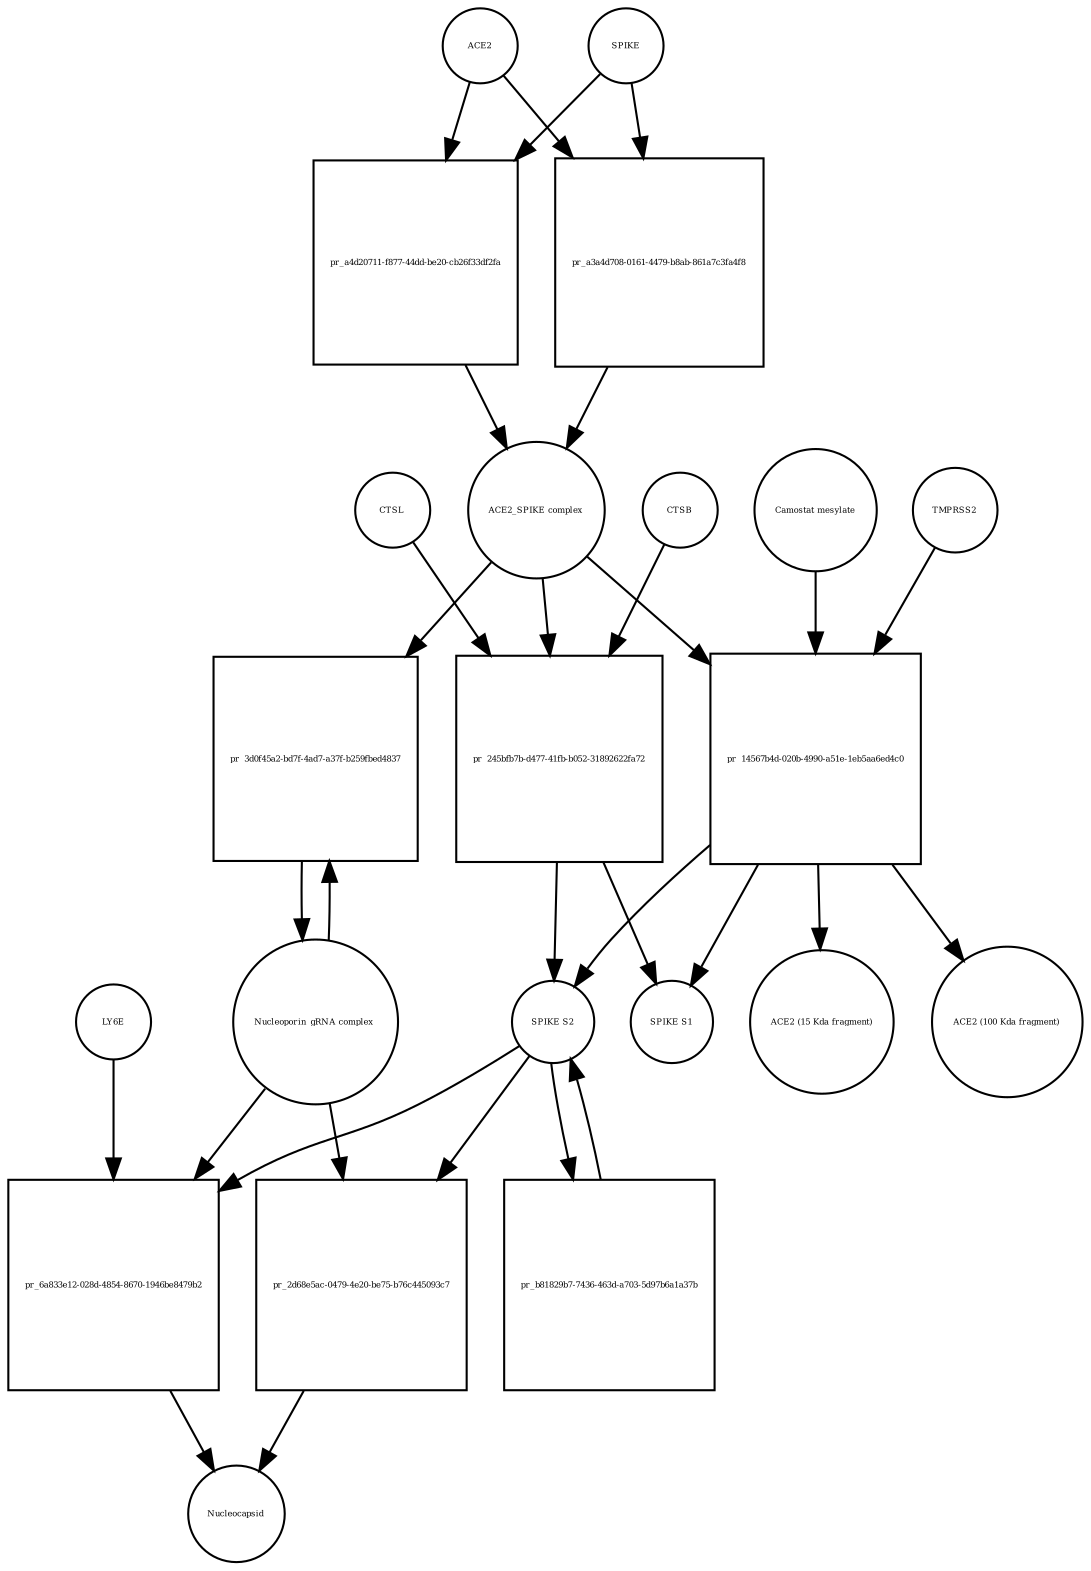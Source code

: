 strict digraph  {
ACE2 [annotation="", bipartite=0, cls=macromolecule, fontsize=4, label=ACE2, shape=circle];
"pr_a4d20711-f877-44dd-be20-cb26f33df2fa" [annotation="", bipartite=1, cls=process, fontsize=4, label="pr_a4d20711-f877-44dd-be20-cb26f33df2fa", shape=square];
"ACE2_SPIKE complex" [annotation="", bipartite=0, cls=complex, fontsize=4, label="ACE2_SPIKE complex", shape=circle];
SPIKE [annotation="", bipartite=0, cls="macromolecule multimer", fontsize=4, label=SPIKE, shape=circle];
"Nucleoporin_gRNA complex " [annotation="", bipartite=0, cls=complex, fontsize=4, label="Nucleoporin_gRNA complex ", shape=circle];
"pr_3d0f45a2-bd7f-4ad7-a37f-b259fbed4837" [annotation="", bipartite=1, cls=process, fontsize=4, label="pr_3d0f45a2-bd7f-4ad7-a37f-b259fbed4837", shape=square];
"pr_245bfb7b-d477-41fb-b052-31892622fa72" [annotation="", bipartite=1, cls=process, fontsize=4, label="pr_245bfb7b-d477-41fb-b052-31892622fa72", shape=square];
"SPIKE S2" [annotation="", bipartite=0, cls=macromolecule, fontsize=4, label="SPIKE S2", shape=circle];
CTSB [annotation="", bipartite=0, cls=macromolecule, fontsize=4, label=CTSB, shape=circle];
CTSL [annotation="", bipartite=0, cls=macromolecule, fontsize=4, label=CTSL, shape=circle];
"SPIKE S1" [annotation="", bipartite=0, cls=macromolecule, fontsize=4, label="SPIKE S1", shape=circle];
"pr_14567b4d-020b-4990-a51e-1eb5aa6ed4c0" [annotation="", bipartite=1, cls=process, fontsize=4, label="pr_14567b4d-020b-4990-a51e-1eb5aa6ed4c0", shape=square];
TMPRSS2 [annotation="", bipartite=0, cls=macromolecule, fontsize=4, label=TMPRSS2, shape=circle];
"Camostat mesylate" [annotation="urn_miriam_pubchem.compound_2536", bipartite=0, cls="simple chemical", fontsize=4, label="Camostat mesylate", shape=circle];
"ACE2 (15 Kda fragment)" [annotation="", bipartite=0, cls=macromolecule, fontsize=4, label="ACE2 (15 Kda fragment)", shape=circle];
"ACE2 (100 Kda fragment)" [annotation="", bipartite=0, cls=macromolecule, fontsize=4, label="ACE2 (100 Kda fragment)", shape=circle];
"pr_a3a4d708-0161-4479-b8ab-861a7c3fa4f8" [annotation="", bipartite=1, cls=process, fontsize=4, label="pr_a3a4d708-0161-4479-b8ab-861a7c3fa4f8", shape=square];
"pr_6a833e12-028d-4854-8670-1946be8479b2" [annotation="", bipartite=1, cls=process, fontsize=4, label="pr_6a833e12-028d-4854-8670-1946be8479b2", shape=square];
Nucleocapsid [annotation="", bipartite=0, cls=complex, fontsize=4, label=Nucleocapsid, shape=circle];
LY6E [annotation="", bipartite=0, cls=macromolecule, fontsize=4, label=LY6E, shape=circle];
"pr_b81829b7-7436-463d-a703-5d97b6a1a37b" [annotation="", bipartite=1, cls=process, fontsize=4, label="pr_b81829b7-7436-463d-a703-5d97b6a1a37b", shape=square];
"pr_2d68e5ac-0479-4e20-be75-b76c445093c7" [annotation="", bipartite=1, cls=process, fontsize=4, label="pr_2d68e5ac-0479-4e20-be75-b76c445093c7", shape=square];
ACE2 -> "pr_a4d20711-f877-44dd-be20-cb26f33df2fa"  [annotation="", interaction_type=consumption];
ACE2 -> "pr_a3a4d708-0161-4479-b8ab-861a7c3fa4f8"  [annotation="", interaction_type=consumption];
"pr_a4d20711-f877-44dd-be20-cb26f33df2fa" -> "ACE2_SPIKE complex"  [annotation="", interaction_type=production];
"ACE2_SPIKE complex" -> "pr_3d0f45a2-bd7f-4ad7-a37f-b259fbed4837"  [annotation="urn_miriam_pubmed_32142651|urn_miriam_pubmed_32094589", interaction_type=stimulation];
"ACE2_SPIKE complex" -> "pr_245bfb7b-d477-41fb-b052-31892622fa72"  [annotation="", interaction_type=consumption];
"ACE2_SPIKE complex" -> "pr_14567b4d-020b-4990-a51e-1eb5aa6ed4c0"  [annotation="", interaction_type=consumption];
SPIKE -> "pr_a4d20711-f877-44dd-be20-cb26f33df2fa"  [annotation="", interaction_type=consumption];
SPIKE -> "pr_a3a4d708-0161-4479-b8ab-861a7c3fa4f8"  [annotation="", interaction_type=consumption];
"Nucleoporin_gRNA complex " -> "pr_3d0f45a2-bd7f-4ad7-a37f-b259fbed4837"  [annotation="", interaction_type=consumption];
"Nucleoporin_gRNA complex " -> "pr_6a833e12-028d-4854-8670-1946be8479b2"  [annotation="", interaction_type=consumption];
"Nucleoporin_gRNA complex " -> "pr_2d68e5ac-0479-4e20-be75-b76c445093c7"  [annotation="", interaction_type=consumption];
"pr_3d0f45a2-bd7f-4ad7-a37f-b259fbed4837" -> "Nucleoporin_gRNA complex "  [annotation="", interaction_type=production];
"pr_245bfb7b-d477-41fb-b052-31892622fa72" -> "SPIKE S2"  [annotation="", interaction_type=production];
"pr_245bfb7b-d477-41fb-b052-31892622fa72" -> "SPIKE S1"  [annotation="", interaction_type=production];
"SPIKE S2" -> "pr_6a833e12-028d-4854-8670-1946be8479b2"  [annotation="urn_miriam_doi_10.1101%2F2020.03.05.979260|urn_miriam_doi_10.1101%2F2020.04.02.021469", interaction_type=stimulation];
"SPIKE S2" -> "pr_b81829b7-7436-463d-a703-5d97b6a1a37b"  [annotation="", interaction_type=consumption];
"SPIKE S2" -> "pr_2d68e5ac-0479-4e20-be75-b76c445093c7"  [annotation="", interaction_type=stimulation];
CTSB -> "pr_245bfb7b-d477-41fb-b052-31892622fa72"  [annotation=urn_miriam_pubmed_32142651, interaction_type=catalysis];
CTSL -> "pr_245bfb7b-d477-41fb-b052-31892622fa72"  [annotation=urn_miriam_pubmed_32142651, interaction_type=catalysis];
"pr_14567b4d-020b-4990-a51e-1eb5aa6ed4c0" -> "SPIKE S2"  [annotation="", interaction_type=production];
"pr_14567b4d-020b-4990-a51e-1eb5aa6ed4c0" -> "SPIKE S1"  [annotation="", interaction_type=production];
"pr_14567b4d-020b-4990-a51e-1eb5aa6ed4c0" -> "ACE2 (15 Kda fragment)"  [annotation="", interaction_type=production];
"pr_14567b4d-020b-4990-a51e-1eb5aa6ed4c0" -> "ACE2 (100 Kda fragment)"  [annotation="", interaction_type=production];
TMPRSS2 -> "pr_14567b4d-020b-4990-a51e-1eb5aa6ed4c0"  [annotation="urn_miriam_pubmed_32142651|urn_miriam_pubmed_32094589|urn_miriam_pubmed_24227843", interaction_type=catalysis];
"Camostat mesylate" -> "pr_14567b4d-020b-4990-a51e-1eb5aa6ed4c0"  [annotation="urn_miriam_pubmed_32142651|urn_miriam_pubmed_32094589|urn_miriam_pubmed_24227843", interaction_type=inhibition];
"pr_a3a4d708-0161-4479-b8ab-861a7c3fa4f8" -> "ACE2_SPIKE complex"  [annotation="", interaction_type=production];
"pr_6a833e12-028d-4854-8670-1946be8479b2" -> Nucleocapsid  [annotation="", interaction_type=production];
LY6E -> "pr_6a833e12-028d-4854-8670-1946be8479b2"  [annotation="urn_miriam_doi_10.1101%2F2020.03.05.979260|urn_miriam_doi_10.1101%2F2020.04.02.021469", interaction_type=inhibition];
"pr_b81829b7-7436-463d-a703-5d97b6a1a37b" -> "SPIKE S2"  [annotation="", interaction_type=production];
"pr_2d68e5ac-0479-4e20-be75-b76c445093c7" -> Nucleocapsid  [annotation="", interaction_type=production];
}
